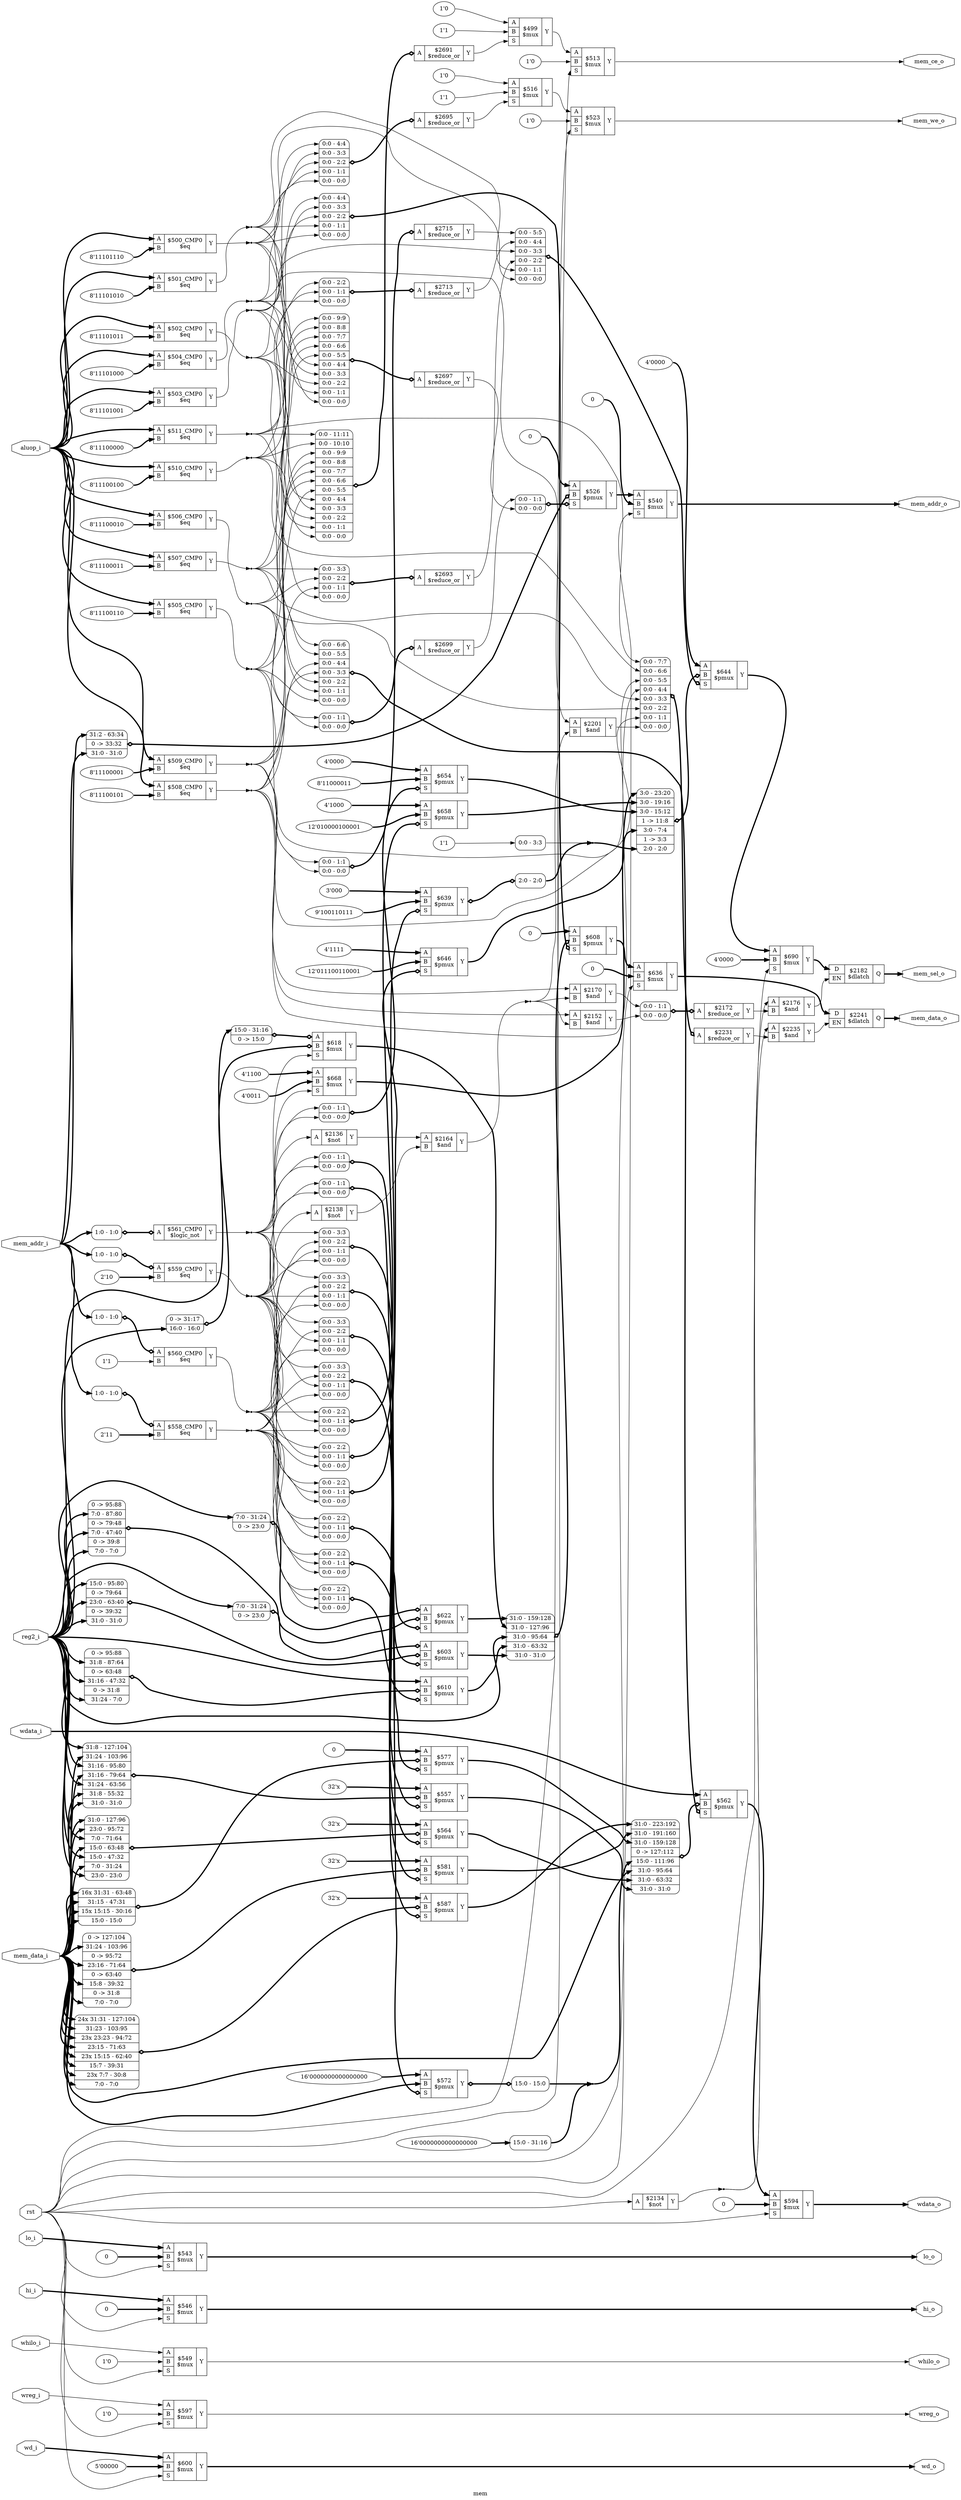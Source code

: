 digraph "mem" {
label="mem";
rankdir="LR";
remincross=true;
n58 [ shape=octagon, label="aluop_i", color="black", fontcolor="black" ];
n59 [ shape=octagon, label="hi_i", color="black", fontcolor="black" ];
n60 [ shape=octagon, label="hi_o", color="black", fontcolor="black" ];
n61 [ shape=octagon, label="lo_i", color="black", fontcolor="black" ];
n62 [ shape=octagon, label="lo_o", color="black", fontcolor="black" ];
n63 [ shape=octagon, label="mem_addr_i", color="black", fontcolor="black" ];
n64 [ shape=octagon, label="mem_addr_o", color="black", fontcolor="black" ];
n65 [ shape=octagon, label="mem_ce_o", color="black", fontcolor="black" ];
n66 [ shape=octagon, label="mem_data_i", color="black", fontcolor="black" ];
n67 [ shape=octagon, label="mem_data_o", color="black", fontcolor="black" ];
n68 [ shape=octagon, label="mem_sel_o", color="black", fontcolor="black" ];
n69 [ shape=octagon, label="mem_we_o", color="black", fontcolor="black" ];
n70 [ shape=octagon, label="reg2_i", color="black", fontcolor="black" ];
n71 [ shape=octagon, label="rst", color="black", fontcolor="black" ];
n72 [ shape=octagon, label="wd_i", color="black", fontcolor="black" ];
n73 [ shape=octagon, label="wd_o", color="black", fontcolor="black" ];
n74 [ shape=octagon, label="wdata_i", color="black", fontcolor="black" ];
n75 [ shape=octagon, label="wdata_o", color="black", fontcolor="black" ];
n76 [ shape=octagon, label="whilo_i", color="black", fontcolor="black" ];
n77 [ shape=octagon, label="whilo_o", color="black", fontcolor="black" ];
n78 [ shape=octagon, label="wreg_i", color="black", fontcolor="black" ];
n79 [ shape=octagon, label="wreg_o", color="black", fontcolor="black" ];
{ rank="source"; n58; n59; n61; n63; n66; n70; n71; n72; n74; n76; n78;}
{ rank="sink"; n60; n62; n64; n65; n67; n68; n69; n73; n75; n77; n79;}
c82 [ shape=record, label="{{<p80> A}|$2691\n$reduce_or|{<p81> Y}}" ];
x0 [ shape=record, style=rounded, label="<s11> 0:0 - 11:11 |<s10> 0:0 - 10:10 |<s9> 0:0 - 9:9 |<s8> 0:0 - 8:8 |<s7> 0:0 - 7:7 |<s6> 0:0 - 6:6 |<s5> 0:0 - 5:5 |<s4> 0:0 - 4:4 |<s3> 0:0 - 3:3 |<s2> 0:0 - 2:2 |<s1> 0:0 - 1:1 |<s0> 0:0 - 0:0 " ];
x0:e -> c82:p80:w [arrowhead=odiamond, arrowtail=odiamond, dir=both, color="black", style="setlinewidth(3)", label=""];
c83 [ shape=record, label="{{<p80> A}|$2693\n$reduce_or|{<p81> Y}}" ];
x1 [ shape=record, style=rounded, label="<s3> 0:0 - 3:3 |<s2> 0:0 - 2:2 |<s1> 0:0 - 1:1 |<s0> 0:0 - 0:0 " ];
x1:e -> c83:p80:w [arrowhead=odiamond, arrowtail=odiamond, dir=both, color="black", style="setlinewidth(3)", label=""];
c84 [ shape=record, label="{{<p80> A}|$2695\n$reduce_or|{<p81> Y}}" ];
x2 [ shape=record, style=rounded, label="<s4> 0:0 - 4:4 |<s3> 0:0 - 3:3 |<s2> 0:0 - 2:2 |<s1> 0:0 - 1:1 |<s0> 0:0 - 0:0 " ];
x2:e -> c84:p80:w [arrowhead=odiamond, arrowtail=odiamond, dir=both, color="black", style="setlinewidth(3)", label=""];
c85 [ shape=record, label="{{<p80> A}|$2697\n$reduce_or|{<p81> Y}}" ];
x3 [ shape=record, style=rounded, label="<s9> 0:0 - 9:9 |<s8> 0:0 - 8:8 |<s7> 0:0 - 7:7 |<s6> 0:0 - 6:6 |<s5> 0:0 - 5:5 |<s4> 0:0 - 4:4 |<s3> 0:0 - 3:3 |<s2> 0:0 - 2:2 |<s1> 0:0 - 1:1 |<s0> 0:0 - 0:0 " ];
x3:e -> c85:p80:w [arrowhead=odiamond, arrowtail=odiamond, dir=both, color="black", style="setlinewidth(3)", label=""];
c86 [ shape=record, label="{{<p80> A}|$2699\n$reduce_or|{<p81> Y}}" ];
x4 [ shape=record, style=rounded, label="<s1> 0:0 - 1:1 |<s0> 0:0 - 0:0 " ];
x4:e -> c86:p80:w [arrowhead=odiamond, arrowtail=odiamond, dir=both, color="black", style="setlinewidth(3)", label=""];
c87 [ shape=record, label="{{<p80> A}|$2713\n$reduce_or|{<p81> Y}}" ];
x5 [ shape=record, style=rounded, label="<s2> 0:0 - 2:2 |<s1> 0:0 - 1:1 |<s0> 0:0 - 0:0 " ];
x5:e -> c87:p80:w [arrowhead=odiamond, arrowtail=odiamond, dir=both, color="black", style="setlinewidth(3)", label=""];
c88 [ shape=record, label="{{<p80> A}|$2715\n$reduce_or|{<p81> Y}}" ];
x6 [ shape=record, style=rounded, label="<s1> 0:0 - 1:1 |<s0> 0:0 - 0:0 " ];
x6:e -> c88:p80:w [arrowhead=odiamond, arrowtail=odiamond, dir=both, color="black", style="setlinewidth(3)", label=""];
c89 [ shape=record, label="{{<p80> A}|$2134\n$not|{<p81> Y}}" ];
c90 [ shape=record, label="{{<p80> A}|$2136\n$not|{<p81> Y}}" ];
c91 [ shape=record, label="{{<p80> A}|$2138\n$not|{<p81> Y}}" ];
c92 [ shape=record, label="{{<p80> A}|$2172\n$reduce_or|{<p81> Y}}" ];
x7 [ shape=record, style=rounded, label="<s1> 0:0 - 1:1 |<s0> 0:0 - 0:0 " ];
x7:e -> c92:p80:w [arrowhead=odiamond, arrowtail=odiamond, dir=both, color="black", style="setlinewidth(3)", label=""];
c93 [ shape=record, label="{{<p80> A}|$2231\n$reduce_or|{<p81> Y}}" ];
x8 [ shape=record, style=rounded, label="<s7> 0:0 - 7:7 |<s6> 0:0 - 6:6 |<s5> 0:0 - 5:5 |<s4> 0:0 - 4:4 |<s3> 0:0 - 3:3 |<s2> 0:0 - 2:2 |<s1> 0:0 - 1:1 |<s0> 0:0 - 0:0 " ];
x8:e -> c93:p80:w [arrowhead=odiamond, arrowtail=odiamond, dir=both, color="black", style="setlinewidth(3)", label=""];
c95 [ shape=record, label="{{<p80> A|<p94> B}|$2152\n$and|{<p81> Y}}" ];
c96 [ shape=record, label="{{<p80> A|<p94> B}|$2164\n$and|{<p81> Y}}" ];
c97 [ shape=record, label="{{<p80> A|<p94> B}|$2170\n$and|{<p81> Y}}" ];
c98 [ shape=record, label="{{<p80> A|<p94> B}|$2176\n$and|{<p81> Y}}" ];
c99 [ shape=record, label="{{<p80> A|<p94> B}|$2201\n$and|{<p81> Y}}" ];
c100 [ shape=record, label="{{<p80> A|<p94> B}|$2235\n$and|{<p81> Y}}" ];
c104 [ shape=record, label="{{<p101> D|<p102> EN}|$2182\n$dlatch|{<p103> Q}}" ];
c105 [ shape=record, label="{{<p101> D|<p102> EN}|$2241\n$dlatch|{<p103> Q}}" ];
v9 [ label="1'0" ];
v10 [ label="1'1" ];
c107 [ shape=record, label="{{<p80> A|<p94> B|<p106> S}|$499\n$mux|{<p81> Y}}" ];
v11 [ label="8'11101110" ];
c108 [ shape=record, label="{{<p80> A|<p94> B}|$500_CMP0\n$eq|{<p81> Y}}" ];
v12 [ label="8'11101010" ];
c109 [ shape=record, label="{{<p80> A|<p94> B}|$501_CMP0\n$eq|{<p81> Y}}" ];
v13 [ label="8'11101011" ];
c110 [ shape=record, label="{{<p80> A|<p94> B}|$502_CMP0\n$eq|{<p81> Y}}" ];
v14 [ label="8'11101001" ];
c111 [ shape=record, label="{{<p80> A|<p94> B}|$503_CMP0\n$eq|{<p81> Y}}" ];
v15 [ label="8'11101000" ];
c112 [ shape=record, label="{{<p80> A|<p94> B}|$504_CMP0\n$eq|{<p81> Y}}" ];
v16 [ label="8'11100110" ];
c113 [ shape=record, label="{{<p80> A|<p94> B}|$505_CMP0\n$eq|{<p81> Y}}" ];
v17 [ label="8'11100010" ];
c114 [ shape=record, label="{{<p80> A|<p94> B}|$506_CMP0\n$eq|{<p81> Y}}" ];
v18 [ label="8'11100011" ];
c115 [ shape=record, label="{{<p80> A|<p94> B}|$507_CMP0\n$eq|{<p81> Y}}" ];
v19 [ label="8'11100101" ];
c116 [ shape=record, label="{{<p80> A|<p94> B}|$508_CMP0\n$eq|{<p81> Y}}" ];
v20 [ label="8'11100001" ];
c117 [ shape=record, label="{{<p80> A|<p94> B}|$509_CMP0\n$eq|{<p81> Y}}" ];
v21 [ label="8'11100100" ];
c118 [ shape=record, label="{{<p80> A|<p94> B}|$510_CMP0\n$eq|{<p81> Y}}" ];
v22 [ label="8'11100000" ];
c119 [ shape=record, label="{{<p80> A|<p94> B}|$511_CMP0\n$eq|{<p81> Y}}" ];
v23 [ label="1'0" ];
c120 [ shape=record, label="{{<p80> A|<p94> B|<p106> S}|$513\n$mux|{<p81> Y}}" ];
v24 [ label="1'0" ];
v25 [ label="1'1" ];
c121 [ shape=record, label="{{<p80> A|<p94> B|<p106> S}|$516\n$mux|{<p81> Y}}" ];
v26 [ label="1'0" ];
c122 [ shape=record, label="{{<p80> A|<p94> B|<p106> S}|$523\n$mux|{<p81> Y}}" ];
v27 [ label="0" ];
c123 [ shape=record, label="{{<p80> A|<p94> B|<p106> S}|$526\n$pmux|{<p81> Y}}" ];
x28 [ shape=record, style=rounded, label="<s2> 31:2 - 63:34 |0 -&gt; 33:32 |<s0> 31:0 - 31:0 " ];
x28:e -> c123:p94:w [arrowhead=odiamond, arrowtail=odiamond, dir=both, color="black", style="setlinewidth(3)", label=""];
x29 [ shape=record, style=rounded, label="<s1> 0:0 - 1:1 |<s0> 0:0 - 0:0 " ];
x29:e -> c123:p106:w [arrowhead=odiamond, arrowtail=odiamond, dir=both, color="black", style="setlinewidth(3)", label=""];
v30 [ label="0" ];
c124 [ shape=record, label="{{<p80> A|<p94> B|<p106> S}|$540\n$mux|{<p81> Y}}" ];
v31 [ label="0" ];
c125 [ shape=record, label="{{<p80> A|<p94> B|<p106> S}|$543\n$mux|{<p81> Y}}" ];
v32 [ label="0" ];
c126 [ shape=record, label="{{<p80> A|<p94> B|<p106> S}|$546\n$mux|{<p81> Y}}" ];
v33 [ label="1'0" ];
c127 [ shape=record, label="{{<p80> A|<p94> B|<p106> S}|$549\n$mux|{<p81> Y}}" ];
v34 [ label="32'x" ];
c128 [ shape=record, label="{{<p80> A|<p94> B|<p106> S}|$557\n$pmux|{<p81> Y}}" ];
x35 [ shape=record, style=rounded, label="<s6> 31:8 - 127:104 |<s5> 31:24 - 103:96 |<s4> 31:16 - 95:80 |<s3> 31:16 - 79:64 |<s2> 31:24 - 63:56 |<s1> 31:8 - 55:32 |<s0> 31:0 - 31:0 " ];
x35:e -> c128:p94:w [arrowhead=odiamond, arrowtail=odiamond, dir=both, color="black", style="setlinewidth(3)", label=""];
x36 [ shape=record, style=rounded, label="<s3> 0:0 - 3:3 |<s2> 0:0 - 2:2 |<s1> 0:0 - 1:1 |<s0> 0:0 - 0:0 " ];
x36:e -> c128:p106:w [arrowhead=odiamond, arrowtail=odiamond, dir=both, color="black", style="setlinewidth(3)", label=""];
v38 [ label="2'11" ];
c129 [ shape=record, label="{{<p80> A|<p94> B}|$558_CMP0\n$eq|{<p81> Y}}" ];
x37 [ shape=record, style=rounded, label="<s0> 1:0 - 1:0 " ];
x37:e -> c129:p80:w [arrowhead=odiamond, arrowtail=odiamond, dir=both, color="black", style="setlinewidth(3)", label=""];
v40 [ label="2'10" ];
c130 [ shape=record, label="{{<p80> A|<p94> B}|$559_CMP0\n$eq|{<p81> Y}}" ];
x39 [ shape=record, style=rounded, label="<s0> 1:0 - 1:0 " ];
x39:e -> c130:p80:w [arrowhead=odiamond, arrowtail=odiamond, dir=both, color="black", style="setlinewidth(3)", label=""];
v42 [ label="1'1" ];
c131 [ shape=record, label="{{<p80> A|<p94> B}|$560_CMP0\n$eq|{<p81> Y}}" ];
x41 [ shape=record, style=rounded, label="<s0> 1:0 - 1:0 " ];
x41:e -> c131:p80:w [arrowhead=odiamond, arrowtail=odiamond, dir=both, color="black", style="setlinewidth(3)", label=""];
c132 [ shape=record, label="{{<p80> A}|$561_CMP0\n$logic_not|{<p81> Y}}" ];
x43 [ shape=record, style=rounded, label="<s0> 1:0 - 1:0 " ];
x43:e -> c132:p80:w [arrowhead=odiamond, arrowtail=odiamond, dir=both, color="black", style="setlinewidth(3)", label=""];
c133 [ shape=record, label="{{<p80> A|<p94> B|<p106> S}|$562\n$pmux|{<p81> Y}}" ];
x44 [ shape=record, style=rounded, label="<s7> 31:0 - 223:192 |<s6> 31:0 - 191:160 |<s5> 31:0 - 159:128 |0 -&gt; 127:112 |<s3> 15:0 - 111:96 |<s2> 31:0 - 95:64 |<s1> 31:0 - 63:32 |<s0> 31:0 - 31:0 " ];
x44:e -> c133:p94:w [arrowhead=odiamond, arrowtail=odiamond, dir=both, color="black", style="setlinewidth(3)", label=""];
x45 [ shape=record, style=rounded, label="<s6> 0:0 - 6:6 |<s5> 0:0 - 5:5 |<s4> 0:0 - 4:4 |<s3> 0:0 - 3:3 |<s2> 0:0 - 2:2 |<s1> 0:0 - 1:1 |<s0> 0:0 - 0:0 " ];
x45:e -> c133:p106:w [arrowhead=odiamond, arrowtail=odiamond, dir=both, color="black", style="setlinewidth(3)", label=""];
v46 [ label="32'x" ];
c134 [ shape=record, label="{{<p80> A|<p94> B|<p106> S}|$564\n$pmux|{<p81> Y}}" ];
x47 [ shape=record, style=rounded, label="<s6> 31:0 - 127:96 |<s5> 23:0 - 95:72 |<s4> 7:0 - 71:64 |<s3> 15:0 - 63:48 |<s2> 15:0 - 47:32 |<s1> 7:0 - 31:24 |<s0> 23:0 - 23:0 " ];
x47:e -> c134:p94:w [arrowhead=odiamond, arrowtail=odiamond, dir=both, color="black", style="setlinewidth(3)", label=""];
x48 [ shape=record, style=rounded, label="<s3> 0:0 - 3:3 |<s2> 0:0 - 2:2 |<s1> 0:0 - 1:1 |<s0> 0:0 - 0:0 " ];
x48:e -> c134:p106:w [arrowhead=odiamond, arrowtail=odiamond, dir=both, color="black", style="setlinewidth(3)", label=""];
v49 [ label="16'0000000000000000" ];
c135 [ shape=record, label="{{<p80> A|<p94> B|<p106> S}|$572\n$pmux|{<p81> Y}}" ];
x50 [ shape=record, style=rounded, label="<s1> 0:0 - 1:1 |<s0> 0:0 - 0:0 " ];
x50:e -> c135:p106:w [arrowhead=odiamond, arrowtail=odiamond, dir=both, color="black", style="setlinewidth(3)", label=""];
x51 [ shape=record, style=rounded, label="<s0> 15:0 - 15:0 " ];
c135:p81:e -> x51:w [arrowhead=odiamond, arrowtail=odiamond, dir=both, color="black", style="setlinewidth(3)", label=""];
v52 [ label="0" ];
c136 [ shape=record, label="{{<p80> A|<p94> B|<p106> S}|$577\n$pmux|{<p81> Y}}" ];
x53 [ shape=record, style=rounded, label="<s32> 16x 31:31 - 63:48 |<s16> 31:15 - 47:31 |<s15> 15x 15:15 - 30:16 |<s0> 15:0 - 15:0 " ];
x53:e -> c136:p94:w [arrowhead=odiamond, arrowtail=odiamond, dir=both, color="black", style="setlinewidth(3)", label=""];
x54 [ shape=record, style=rounded, label="<s1> 0:0 - 1:1 |<s0> 0:0 - 0:0 " ];
x54:e -> c136:p106:w [arrowhead=odiamond, arrowtail=odiamond, dir=both, color="black", style="setlinewidth(3)", label=""];
v55 [ label="32'x" ];
c137 [ shape=record, label="{{<p80> A|<p94> B|<p106> S}|$581\n$pmux|{<p81> Y}}" ];
x56 [ shape=record, style=rounded, label="0 -&gt; 127:104 |<s6> 31:24 - 103:96 |0 -&gt; 95:72 |<s4> 23:16 - 71:64 |0 -&gt; 63:40 |<s2> 15:8 - 39:32 |0 -&gt; 31:8 |<s0> 7:0 - 7:0 " ];
x56:e -> c137:p94:w [arrowhead=odiamond, arrowtail=odiamond, dir=both, color="black", style="setlinewidth(3)", label=""];
x57 [ shape=record, style=rounded, label="<s3> 0:0 - 3:3 |<s2> 0:0 - 2:2 |<s1> 0:0 - 1:1 |<s0> 0:0 - 0:0 " ];
x57:e -> c137:p106:w [arrowhead=odiamond, arrowtail=odiamond, dir=both, color="black", style="setlinewidth(3)", label=""];
v58 [ label="32'x" ];
c138 [ shape=record, label="{{<p80> A|<p94> B|<p106> S}|$587\n$pmux|{<p81> Y}}" ];
x59 [ shape=record, style=rounded, label="<s96> 24x 31:31 - 127:104 |<s72> 31:23 - 103:95 |<s71> 23x 23:23 - 94:72 |<s48> 23:15 - 71:63 |<s47> 23x 15:15 - 62:40 |<s24> 15:7 - 39:31 |<s23> 23x 7:7 - 30:8 |<s0> 7:0 - 7:0 " ];
x59:e -> c138:p94:w [arrowhead=odiamond, arrowtail=odiamond, dir=both, color="black", style="setlinewidth(3)", label=""];
x60 [ shape=record, style=rounded, label="<s3> 0:0 - 3:3 |<s2> 0:0 - 2:2 |<s1> 0:0 - 1:1 |<s0> 0:0 - 0:0 " ];
x60:e -> c138:p106:w [arrowhead=odiamond, arrowtail=odiamond, dir=both, color="black", style="setlinewidth(3)", label=""];
v61 [ label="0" ];
c139 [ shape=record, label="{{<p80> A|<p94> B|<p106> S}|$594\n$mux|{<p81> Y}}" ];
v62 [ label="1'0" ];
c140 [ shape=record, label="{{<p80> A|<p94> B|<p106> S}|$597\n$mux|{<p81> Y}}" ];
v63 [ label="5'00000" ];
c141 [ shape=record, label="{{<p80> A|<p94> B|<p106> S}|$600\n$mux|{<p81> Y}}" ];
c142 [ shape=record, label="{{<p80> A|<p94> B|<p106> S}|$603\n$pmux|{<p81> Y}}" ];
x64 [ shape=record, style=rounded, label="<s1> 7:0 - 31:24 |0 -&gt; 23:0 " ];
x64:e -> c142:p80:w [arrowhead=odiamond, arrowtail=odiamond, dir=both, color="black", style="setlinewidth(3)", label=""];
x65 [ shape=record, style=rounded, label="<s4> 15:0 - 95:80 |0 -&gt; 79:64 |<s2> 23:0 - 63:40 |0 -&gt; 39:32 |<s0> 31:0 - 31:0 " ];
x65:e -> c142:p94:w [arrowhead=odiamond, arrowtail=odiamond, dir=both, color="black", style="setlinewidth(3)", label=""];
x66 [ shape=record, style=rounded, label="<s2> 0:0 - 2:2 |<s1> 0:0 - 1:1 |<s0> 0:0 - 0:0 " ];
x66:e -> c142:p106:w [arrowhead=odiamond, arrowtail=odiamond, dir=both, color="black", style="setlinewidth(3)", label=""];
v67 [ label="0" ];
c143 [ shape=record, label="{{<p80> A|<p94> B|<p106> S}|$608\n$pmux|{<p81> Y}}" ];
x68 [ shape=record, style=rounded, label="<s4> 31:0 - 159:128 |<s3> 31:0 - 127:96 |<s2> 31:0 - 95:64 |<s1> 31:0 - 63:32 |<s0> 31:0 - 31:0 " ];
x68:e -> c143:p94:w [arrowhead=odiamond, arrowtail=odiamond, dir=both, color="black", style="setlinewidth(3)", label=""];
x69 [ shape=record, style=rounded, label="<s4> 0:0 - 4:4 |<s3> 0:0 - 3:3 |<s2> 0:0 - 2:2 |<s1> 0:0 - 1:1 |<s0> 0:0 - 0:0 " ];
x69:e -> c143:p106:w [arrowhead=odiamond, arrowtail=odiamond, dir=both, color="black", style="setlinewidth(3)", label=""];
c144 [ shape=record, label="{{<p80> A|<p94> B|<p106> S}|$610\n$pmux|{<p81> Y}}" ];
x70 [ shape=record, style=rounded, label="0 -&gt; 95:88 |<s4> 31:8 - 87:64 |0 -&gt; 63:48 |<s2> 31:16 - 47:32 |0 -&gt; 31:8 |<s0> 31:24 - 7:0 " ];
x70:e -> c144:p94:w [arrowhead=odiamond, arrowtail=odiamond, dir=both, color="black", style="setlinewidth(3)", label=""];
x71 [ shape=record, style=rounded, label="<s2> 0:0 - 2:2 |<s1> 0:0 - 1:1 |<s0> 0:0 - 0:0 " ];
x71:e -> c144:p106:w [arrowhead=odiamond, arrowtail=odiamond, dir=both, color="black", style="setlinewidth(3)", label=""];
c145 [ shape=record, label="{{<p80> A|<p94> B|<p106> S}|$618\n$mux|{<p81> Y}}" ];
x72 [ shape=record, style=rounded, label="<s1> 15:0 - 31:16 |0 -&gt; 15:0 " ];
x72:e -> c145:p80:w [arrowhead=odiamond, arrowtail=odiamond, dir=both, color="black", style="setlinewidth(3)", label=""];
x73 [ shape=record, style=rounded, label="0 -&gt; 31:17 |<s0> 16:0 - 16:0 " ];
x73:e -> c145:p94:w [arrowhead=odiamond, arrowtail=odiamond, dir=both, color="black", style="setlinewidth(3)", label=""];
c146 [ shape=record, label="{{<p80> A|<p94> B|<p106> S}|$622\n$pmux|{<p81> Y}}" ];
x74 [ shape=record, style=rounded, label="<s1> 7:0 - 31:24 |0 -&gt; 23:0 " ];
x74:e -> c146:p80:w [arrowhead=odiamond, arrowtail=odiamond, dir=both, color="black", style="setlinewidth(3)", label=""];
x75 [ shape=record, style=rounded, label="0 -&gt; 95:88 |<s4> 7:0 - 87:80 |0 -&gt; 79:48 |<s2> 7:0 - 47:40 |0 -&gt; 39:8 |<s0> 7:0 - 7:0 " ];
x75:e -> c146:p94:w [arrowhead=odiamond, arrowtail=odiamond, dir=both, color="black", style="setlinewidth(3)", label=""];
x76 [ shape=record, style=rounded, label="<s2> 0:0 - 2:2 |<s1> 0:0 - 1:1 |<s0> 0:0 - 0:0 " ];
x76:e -> c146:p106:w [arrowhead=odiamond, arrowtail=odiamond, dir=both, color="black", style="setlinewidth(3)", label=""];
v77 [ label="0" ];
c147 [ shape=record, label="{{<p80> A|<p94> B|<p106> S}|$636\n$mux|{<p81> Y}}" ];
v78 [ label="3'000" ];
v79 [ label="9'100110111" ];
c148 [ shape=record, label="{{<p80> A|<p94> B|<p106> S}|$639\n$pmux|{<p81> Y}}" ];
x80 [ shape=record, style=rounded, label="<s2> 0:0 - 2:2 |<s1> 0:0 - 1:1 |<s0> 0:0 - 0:0 " ];
x80:e -> c148:p106:w [arrowhead=odiamond, arrowtail=odiamond, dir=both, color="black", style="setlinewidth(3)", label=""];
x81 [ shape=record, style=rounded, label="<s0> 2:0 - 2:0 " ];
c148:p81:e -> x81:w [arrowhead=odiamond, arrowtail=odiamond, dir=both, color="black", style="setlinewidth(3)", label=""];
v82 [ label="4'0000" ];
c149 [ shape=record, label="{{<p80> A|<p94> B|<p106> S}|$644\n$pmux|{<p81> Y}}" ];
x83 [ shape=record, style=rounded, label="<s6> 3:0 - 23:20 |<s5> 3:0 - 19:16 |<s4> 3:0 - 15:12 |1 -&gt; 11:8 |<s2> 3:0 - 7:4 |1 -&gt; 3:3 |<s0> 2:0 - 2:0 " ];
x83:e -> c149:p94:w [arrowhead=odiamond, arrowtail=odiamond, dir=both, color="black", style="setlinewidth(3)", label=""];
x84 [ shape=record, style=rounded, label="<s5> 0:0 - 5:5 |<s4> 0:0 - 4:4 |<s3> 0:0 - 3:3 |<s2> 0:0 - 2:2 |<s1> 0:0 - 1:1 |<s0> 0:0 - 0:0 " ];
x84:e -> c149:p106:w [arrowhead=odiamond, arrowtail=odiamond, dir=both, color="black", style="setlinewidth(3)", label=""];
v85 [ label="4'1111" ];
v86 [ label="12'011100110001" ];
c150 [ shape=record, label="{{<p80> A|<p94> B|<p106> S}|$646\n$pmux|{<p81> Y}}" ];
x87 [ shape=record, style=rounded, label="<s2> 0:0 - 2:2 |<s1> 0:0 - 1:1 |<s0> 0:0 - 0:0 " ];
x87:e -> c150:p106:w [arrowhead=odiamond, arrowtail=odiamond, dir=both, color="black", style="setlinewidth(3)", label=""];
v88 [ label="4'0000" ];
v89 [ label="8'11000011" ];
c151 [ shape=record, label="{{<p80> A|<p94> B|<p106> S}|$654\n$pmux|{<p81> Y}}" ];
x90 [ shape=record, style=rounded, label="<s1> 0:0 - 1:1 |<s0> 0:0 - 0:0 " ];
x90:e -> c151:p106:w [arrowhead=odiamond, arrowtail=odiamond, dir=both, color="black", style="setlinewidth(3)", label=""];
v91 [ label="4'1000" ];
v92 [ label="12'010000100001" ];
c152 [ shape=record, label="{{<p80> A|<p94> B|<p106> S}|$658\n$pmux|{<p81> Y}}" ];
x93 [ shape=record, style=rounded, label="<s2> 0:0 - 2:2 |<s1> 0:0 - 1:1 |<s0> 0:0 - 0:0 " ];
x93:e -> c152:p106:w [arrowhead=odiamond, arrowtail=odiamond, dir=both, color="black", style="setlinewidth(3)", label=""];
v94 [ label="4'1100" ];
v95 [ label="4'0011" ];
c153 [ shape=record, label="{{<p80> A|<p94> B|<p106> S}|$668\n$mux|{<p81> Y}}" ];
v96 [ label="4'0000" ];
c154 [ shape=record, label="{{<p80> A|<p94> B|<p106> S}|$690\n$mux|{<p81> Y}}" ];
v97 [ label="16'0000000000000000" ];
x98 [ shape=record, style=rounded, label="<s0> 15:0 - 31:16 " ];
v99 [ label="1'1" ];
x100 [ shape=record, style=rounded, label="<s0> 0:0 - 3:3 " ];
c147:p81:e -> c105:p101:w [color="black", style="setlinewidth(3)", label=""];
n10 [ shape=point ];
c89:p81:e -> n10:w [color="black", label=""];
n10:e -> c100:p80:w [color="black", label=""];
n10:e -> c98:p80:w [color="black", label=""];
c90:p81:e -> c96:p80:w [color="black", label=""];
c91:p81:e -> c96:p94:w [color="black", label=""];
n13 [ shape=point ];
c96:p81:e -> n13:w [color="black", label=""];
n13:e -> c95:p94:w [color="black", label=""];
n13:e -> c97:p94:w [color="black", label=""];
n13:e -> c99:p94:w [color="black", label=""];
c92:p81:e -> c98:p94:w [color="black", label=""];
c98:p81:e -> c104:p102:w [color="black", label=""];
c93:p81:e -> c100:p94:w [color="black", label=""];
c100:p81:e -> c105:p102:w [color="black", label=""];
c95:p81:e -> x7:s0:w [color="black", label=""];
c97:p81:e -> x7:s1:w [color="black", label=""];
c154:p81:e -> c104:p101:w [color="black", style="setlinewidth(3)", label=""];
c99:p81:e -> x8:s0:w [color="black", label=""];
n21 [ shape=point ];
c113:p81:e -> n21:w [color="black", label=""];
n21:e -> x0:s5:w [color="black", label=""];
n21:e -> x1:s1:w [color="black", label=""];
n21:e -> x45:s0:w [color="black", label=""];
n21:e -> x4:s0:w [color="black", label=""];
n21:e -> x8:s1:w [color="black", label=""];
n22 [ shape=point ];
c114:p81:e -> n22:w [color="black", label=""];
n22:e -> x0:s6:w [color="black", label=""];
n22:e -> x1:s2:w [color="black", label=""];
n22:e -> x45:s1:w [color="black", label=""];
n22:e -> x4:s1:w [color="black", label=""];
n22:e -> x8:s2:w [color="black", label=""];
n23 [ shape=point ];
c115:p81:e -> n23:w [color="black", label=""];
n23:e -> x0:s7:w [color="black", label=""];
n23:e -> x1:s3:w [color="black", label=""];
n23:e -> x3:s5:w [color="black", label=""];
n23:e -> x45:s2:w [color="black", label=""];
n23:e -> x8:s3:w [color="black", label=""];
n24 [ shape=point ];
c116:p81:e -> n24:w [color="black", label=""];
n24:e -> c95:p80:w [color="black", label=""];
n24:e -> x0:s8:w [color="black", label=""];
n24:e -> x3:s6:w [color="black", label=""];
n24:e -> x45:s3:w [color="black", label=""];
n24:e -> x6:s0:w [color="black", label=""];
n24:e -> x8:s4:w [color="black", label=""];
n25 [ shape=point ];
c117:p81:e -> n25:w [color="black", label=""];
n25:e -> c97:p80:w [color="black", label=""];
n25:e -> x0:s9:w [color="black", label=""];
n25:e -> x3:s7:w [color="black", label=""];
n25:e -> x45:s4:w [color="black", label=""];
n25:e -> x6:s1:w [color="black", label=""];
n25:e -> x8:s5:w [color="black", label=""];
n26 [ shape=point ];
c118:p81:e -> n26:w [color="black", label=""];
n26:e -> x0:s10:w [color="black", label=""];
n26:e -> x3:s8:w [color="black", label=""];
n26:e -> x45:s5:w [color="black", label=""];
n26:e -> x5:s1:w [color="black", label=""];
n26:e -> x8:s6:w [color="black", label=""];
n27 [ shape=point ];
c119:p81:e -> n27:w [color="black", label=""];
n27:e -> x0:s11:w [color="black", label=""];
n27:e -> x3:s9:w [color="black", label=""];
n27:e -> x45:s6:w [color="black", label=""];
n27:e -> x5:s2:w [color="black", label=""];
n27:e -> x8:s7:w [color="black", label=""];
n28 [ shape=point ];
x51:s0:e -> n28:w [color="black", style="setlinewidth(3)", label=""];
x98:s0:e -> n28:w [color="black", style="setlinewidth(3)", label=""];
n28:e -> x44:s3:w [color="black", style="setlinewidth(3)", label=""];
n29 [ shape=point ];
x100:s0:e -> n29:w [color="black", label=""];
x81:s0:e -> n29:w [color="black", style="setlinewidth(3)", label=""];
n29:e -> x83:s0:w [color="black", style="setlinewidth(3)", label=""];
c82:p81:e -> c107:p106:w [color="black", label=""];
c107:p81:e -> c120:p80:w [color="black", label=""];
n31 [ shape=point ];
c108:p81:e -> n31:w [color="black", label=""];
n31:e -> x0:s0:w [color="black", label=""];
n31:e -> x2:s0:w [color="black", label=""];
n31:e -> x3:s0:w [color="black", label=""];
n31:e -> x69:s0:w [color="black", label=""];
n31:e -> x84:s0:w [color="black", label=""];
n32 [ shape=point ];
c109:p81:e -> n32:w [color="black", label=""];
n32:e -> x0:s1:w [color="black", label=""];
n32:e -> x2:s1:w [color="black", label=""];
n32:e -> x3:s1:w [color="black", label=""];
n32:e -> x69:s1:w [color="black", label=""];
n32:e -> x84:s1:w [color="black", label=""];
n33 [ shape=point ];
c110:p81:e -> n33:w [color="black", label=""];
n33:e -> x0:s2:w [color="black", label=""];
n33:e -> x1:s0:w [color="black", label=""];
n33:e -> x2:s2:w [color="black", label=""];
n33:e -> x3:s2:w [color="black", label=""];
n33:e -> x69:s2:w [color="black", label=""];
n34 [ shape=point ];
c111:p81:e -> n34:w [color="black", label=""];
n34:e -> c99:p80:w [color="black", label=""];
n34:e -> x0:s3:w [color="black", label=""];
n34:e -> x2:s3:w [color="black", label=""];
n34:e -> x3:s3:w [color="black", label=""];
n34:e -> x69:s3:w [color="black", label=""];
n34:e -> x84:s3:w [color="black", label=""];
n35 [ shape=point ];
c112:p81:e -> n35:w [color="black", label=""];
n35:e -> x0:s4:w [color="black", label=""];
n35:e -> x2:s4:w [color="black", label=""];
n35:e -> x3:s4:w [color="black", label=""];
n35:e -> x5:s0:w [color="black", label=""];
n35:e -> x69:s4:w [color="black", label=""];
c121:p81:e -> c122:p80:w [color="black", label=""];
c123:p81:e -> c124:p80:w [color="black", style="setlinewidth(3)", label=""];
c128:p81:e -> x44:s0:w [color="black", style="setlinewidth(3)", label=""];
n39 [ shape=point ];
c129:p81:e -> n39:w [color="black", label=""];
n39:e -> x36:s0:w [color="black", label=""];
n39:e -> x48:s0:w [color="black", label=""];
n39:e -> x57:s0:w [color="black", label=""];
n39:e -> x60:s0:w [color="black", label=""];
n39:e -> x66:s0:w [color="black", label=""];
n39:e -> x71:s0:w [color="black", label=""];
n39:e -> x76:s0:w [color="black", label=""];
n39:e -> x80:s0:w [color="black", label=""];
n39:e -> x87:s0:w [color="black", label=""];
n39:e -> x93:s0:w [color="black", label=""];
c83:p81:e -> x84:s2:w [color="black", label=""];
n40 [ shape=point ];
c130:p81:e -> n40:w [color="black", label=""];
n40:e -> c145:p106:w [color="black", label=""];
n40:e -> c153:p106:w [color="black", label=""];
n40:e -> c91:p80:w [color="black", label=""];
n40:e -> x36:s1:w [color="black", label=""];
n40:e -> x48:s1:w [color="black", label=""];
n40:e -> x50:s0:w [color="black", label=""];
n40:e -> x54:s0:w [color="black", label=""];
n40:e -> x57:s1:w [color="black", label=""];
n40:e -> x60:s1:w [color="black", label=""];
n40:e -> x66:s1:w [color="black", label=""];
n40:e -> x71:s1:w [color="black", label=""];
n40:e -> x76:s1:w [color="black", label=""];
n40:e -> x80:s1:w [color="black", label=""];
n40:e -> x87:s1:w [color="black", label=""];
n40:e -> x90:s0:w [color="black", label=""];
n40:e -> x93:s1:w [color="black", label=""];
n41 [ shape=point ];
c131:p81:e -> n41:w [color="black", label=""];
n41:e -> x36:s2:w [color="black", label=""];
n41:e -> x48:s2:w [color="black", label=""];
n41:e -> x57:s2:w [color="black", label=""];
n41:e -> x60:s2:w [color="black", label=""];
n41:e -> x66:s2:w [color="black", label=""];
n41:e -> x71:s2:w [color="black", label=""];
n41:e -> x76:s2:w [color="black", label=""];
n41:e -> x80:s2:w [color="black", label=""];
n41:e -> x87:s2:w [color="black", label=""];
n41:e -> x93:s2:w [color="black", label=""];
n42 [ shape=point ];
c132:p81:e -> n42:w [color="black", label=""];
n42:e -> c90:p80:w [color="black", label=""];
n42:e -> x36:s3:w [color="black", label=""];
n42:e -> x48:s3:w [color="black", label=""];
n42:e -> x50:s1:w [color="black", label=""];
n42:e -> x54:s1:w [color="black", label=""];
n42:e -> x57:s3:w [color="black", label=""];
n42:e -> x60:s3:w [color="black", label=""];
n42:e -> x90:s1:w [color="black", label=""];
c133:p81:e -> c139:p80:w [color="black", style="setlinewidth(3)", label=""];
c134:p81:e -> x44:s1:w [color="black", style="setlinewidth(3)", label=""];
c136:p81:e -> x44:s5:w [color="black", style="setlinewidth(3)", label=""];
c137:p81:e -> x44:s6:w [color="black", style="setlinewidth(3)", label=""];
c138:p81:e -> x44:s7:w [color="black", style="setlinewidth(3)", label=""];
c142:p81:e -> x68:s0:w [color="black", style="setlinewidth(3)", label=""];
c143:p81:e -> c147:p80:w [color="black", style="setlinewidth(3)", label=""];
c84:p81:e -> c121:p106:w [color="black", label=""];
c144:p81:e -> x68:s1:w [color="black", style="setlinewidth(3)", label=""];
c145:p81:e -> x68:s3:w [color="black", style="setlinewidth(3)", label=""];
c146:p81:e -> x68:s4:w [color="black", style="setlinewidth(3)", label=""];
c149:p81:e -> c154:p80:w [color="black", style="setlinewidth(3)", label=""];
c150:p81:e -> x83:s2:w [color="black", style="setlinewidth(3)", label=""];
c151:p81:e -> x83:s4:w [color="black", style="setlinewidth(3)", label=""];
c152:p81:e -> x83:s5:w [color="black", style="setlinewidth(3)", label=""];
c153:p81:e -> x83:s6:w [color="black", style="setlinewidth(3)", label=""];
n58:e -> c108:p80:w [color="black", style="setlinewidth(3)", label=""];
n58:e -> c109:p80:w [color="black", style="setlinewidth(3)", label=""];
n58:e -> c110:p80:w [color="black", style="setlinewidth(3)", label=""];
n58:e -> c111:p80:w [color="black", style="setlinewidth(3)", label=""];
n58:e -> c112:p80:w [color="black", style="setlinewidth(3)", label=""];
n58:e -> c113:p80:w [color="black", style="setlinewidth(3)", label=""];
n58:e -> c114:p80:w [color="black", style="setlinewidth(3)", label=""];
n58:e -> c115:p80:w [color="black", style="setlinewidth(3)", label=""];
n58:e -> c116:p80:w [color="black", style="setlinewidth(3)", label=""];
n58:e -> c117:p80:w [color="black", style="setlinewidth(3)", label=""];
n58:e -> c118:p80:w [color="black", style="setlinewidth(3)", label=""];
n58:e -> c119:p80:w [color="black", style="setlinewidth(3)", label=""];
n59:e -> c126:p80:w [color="black", style="setlinewidth(3)", label=""];
c85:p81:e -> x29:s0:w [color="black", label=""];
c126:p81:e -> n60:w [color="black", style="setlinewidth(3)", label=""];
n61:e -> c125:p80:w [color="black", style="setlinewidth(3)", label=""];
c125:p81:e -> n62:w [color="black", style="setlinewidth(3)", label=""];
n63:e -> x28:s0:w [color="black", style="setlinewidth(3)", label=""];
n63:e -> x28:s2:w [color="black", style="setlinewidth(3)", label=""];
n63:e -> x37:s0:w [color="black", style="setlinewidth(3)", label=""];
n63:e -> x39:s0:w [color="black", style="setlinewidth(3)", label=""];
n63:e -> x41:s0:w [color="black", style="setlinewidth(3)", label=""];
n63:e -> x43:s0:w [color="black", style="setlinewidth(3)", label=""];
c124:p81:e -> n64:w [color="black", style="setlinewidth(3)", label=""];
c120:p81:e -> n65:w [color="black", label=""];
n66:e -> c135:p94:w [color="black", style="setlinewidth(3)", label=""];
n66:e -> x35:s0:w [color="black", style="setlinewidth(3)", label=""];
n66:e -> x35:s1:w [color="black", style="setlinewidth(3)", label=""];
n66:e -> x35:s3:w [color="black", style="setlinewidth(3)", label=""];
n66:e -> x35:s5:w [color="black", style="setlinewidth(3)", label=""];
n66:e -> x44:s2:w [color="black", style="setlinewidth(3)", label=""];
n66:e -> x47:s1:w [color="black", style="setlinewidth(3)", label=""];
n66:e -> x47:s3:w [color="black", style="setlinewidth(3)", label=""];
n66:e -> x47:s5:w [color="black", style="setlinewidth(3)", label=""];
n66:e -> x47:s6:w [color="black", style="setlinewidth(3)", label=""];
n66:e -> x53:s0:w [color="black", style="setlinewidth(3)", label=""];
n66:e -> x53:s15:w [color="black", style="setlinewidth(3)", label=""];
n66:e -> x53:s16:w [color="black", style="setlinewidth(3)", label=""];
n66:e -> x53:s32:w [color="black", style="setlinewidth(3)", label=""];
n66:e -> x56:s0:w [color="black", style="setlinewidth(3)", label=""];
n66:e -> x56:s2:w [color="black", style="setlinewidth(3)", label=""];
n66:e -> x56:s4:w [color="black", style="setlinewidth(3)", label=""];
n66:e -> x56:s6:w [color="black", style="setlinewidth(3)", label=""];
n66:e -> x59:s0:w [color="black", style="setlinewidth(3)", label=""];
n66:e -> x59:s23:w [color="black", style="setlinewidth(3)", label=""];
n66:e -> x59:s24:w [color="black", style="setlinewidth(3)", label=""];
n66:e -> x59:s47:w [color="black", style="setlinewidth(3)", label=""];
n66:e -> x59:s48:w [color="black", style="setlinewidth(3)", label=""];
n66:e -> x59:s71:w [color="black", style="setlinewidth(3)", label=""];
n66:e -> x59:s72:w [color="black", style="setlinewidth(3)", label=""];
n66:e -> x59:s96:w [color="black", style="setlinewidth(3)", label=""];
c105:p103:e -> n67:w [color="black", style="setlinewidth(3)", label=""];
c104:p103:e -> n68:w [color="black", style="setlinewidth(3)", label=""];
c122:p81:e -> n69:w [color="black", label=""];
c86:p81:e -> x29:s1:w [color="black", label=""];
n70:e -> c144:p80:w [color="black", style="setlinewidth(3)", label=""];
n70:e -> x35:s2:w [color="black", style="setlinewidth(3)", label=""];
n70:e -> x35:s4:w [color="black", style="setlinewidth(3)", label=""];
n70:e -> x35:s6:w [color="black", style="setlinewidth(3)", label=""];
n70:e -> x47:s0:w [color="black", style="setlinewidth(3)", label=""];
n70:e -> x47:s2:w [color="black", style="setlinewidth(3)", label=""];
n70:e -> x47:s4:w [color="black", style="setlinewidth(3)", label=""];
n70:e -> x64:s1:w [color="black", style="setlinewidth(3)", label=""];
n70:e -> x65:s0:w [color="black", style="setlinewidth(3)", label=""];
n70:e -> x65:s2:w [color="black", style="setlinewidth(3)", label=""];
n70:e -> x65:s4:w [color="black", style="setlinewidth(3)", label=""];
n70:e -> x68:s2:w [color="black", style="setlinewidth(3)", label=""];
n70:e -> x70:s0:w [color="black", style="setlinewidth(3)", label=""];
n70:e -> x70:s2:w [color="black", style="setlinewidth(3)", label=""];
n70:e -> x70:s4:w [color="black", style="setlinewidth(3)", label=""];
n70:e -> x72:s1:w [color="black", style="setlinewidth(3)", label=""];
n70:e -> x73:s0:w [color="black", style="setlinewidth(3)", label=""];
n70:e -> x74:s1:w [color="black", style="setlinewidth(3)", label=""];
n70:e -> x75:s0:w [color="black", style="setlinewidth(3)", label=""];
n70:e -> x75:s2:w [color="black", style="setlinewidth(3)", label=""];
n70:e -> x75:s4:w [color="black", style="setlinewidth(3)", label=""];
n71:e -> c120:p106:w [color="black", label=""];
n71:e -> c122:p106:w [color="black", label=""];
n71:e -> c124:p106:w [color="black", label=""];
n71:e -> c125:p106:w [color="black", label=""];
n71:e -> c126:p106:w [color="black", label=""];
n71:e -> c127:p106:w [color="black", label=""];
n71:e -> c139:p106:w [color="black", label=""];
n71:e -> c140:p106:w [color="black", label=""];
n71:e -> c141:p106:w [color="black", label=""];
n71:e -> c147:p106:w [color="black", label=""];
n71:e -> c154:p106:w [color="black", label=""];
n71:e -> c89:p80:w [color="black", label=""];
n72:e -> c141:p80:w [color="black", style="setlinewidth(3)", label=""];
c141:p81:e -> n73:w [color="black", style="setlinewidth(3)", label=""];
n74:e -> c133:p80:w [color="black", style="setlinewidth(3)", label=""];
c139:p81:e -> n75:w [color="black", style="setlinewidth(3)", label=""];
n76:e -> c127:p80:w [color="black", label=""];
c127:p81:e -> n77:w [color="black", label=""];
n78:e -> c140:p80:w [color="black", label=""];
c140:p81:e -> n79:w [color="black", label=""];
c87:p81:e -> x84:s4:w [color="black", label=""];
c88:p81:e -> x84:s5:w [color="black", label=""];
v10:e -> c107:p94:w [color="black", label=""];
v11:e -> c108:p94:w [color="black", style="setlinewidth(3)", label=""];
v12:e -> c109:p94:w [color="black", style="setlinewidth(3)", label=""];
v13:e -> c110:p94:w [color="black", style="setlinewidth(3)", label=""];
v14:e -> c111:p94:w [color="black", style="setlinewidth(3)", label=""];
v15:e -> c112:p94:w [color="black", style="setlinewidth(3)", label=""];
v16:e -> c113:p94:w [color="black", style="setlinewidth(3)", label=""];
v17:e -> c114:p94:w [color="black", style="setlinewidth(3)", label=""];
v18:e -> c115:p94:w [color="black", style="setlinewidth(3)", label=""];
v19:e -> c116:p94:w [color="black", style="setlinewidth(3)", label=""];
v20:e -> c117:p94:w [color="black", style="setlinewidth(3)", label=""];
v21:e -> c118:p94:w [color="black", style="setlinewidth(3)", label=""];
v22:e -> c119:p94:w [color="black", style="setlinewidth(3)", label=""];
v23:e -> c120:p94:w [color="black", label=""];
v24:e -> c121:p80:w [color="black", label=""];
v25:e -> c121:p94:w [color="black", label=""];
v26:e -> c122:p94:w [color="black", label=""];
v27:e -> c123:p80:w [color="black", style="setlinewidth(3)", label=""];
v30:e -> c124:p94:w [color="black", style="setlinewidth(3)", label=""];
v31:e -> c125:p94:w [color="black", style="setlinewidth(3)", label=""];
v32:e -> c126:p94:w [color="black", style="setlinewidth(3)", label=""];
v33:e -> c127:p94:w [color="black", label=""];
v34:e -> c128:p80:w [color="black", style="setlinewidth(3)", label=""];
v38:e -> c129:p94:w [color="black", style="setlinewidth(3)", label=""];
v40:e -> c130:p94:w [color="black", style="setlinewidth(3)", label=""];
v42:e -> c131:p94:w [color="black", label=""];
v46:e -> c134:p80:w [color="black", style="setlinewidth(3)", label=""];
v49:e -> c135:p80:w [color="black", style="setlinewidth(3)", label=""];
v52:e -> c136:p80:w [color="black", style="setlinewidth(3)", label=""];
v55:e -> c137:p80:w [color="black", style="setlinewidth(3)", label=""];
v58:e -> c138:p80:w [color="black", style="setlinewidth(3)", label=""];
v61:e -> c139:p94:w [color="black", style="setlinewidth(3)", label=""];
v62:e -> c140:p94:w [color="black", label=""];
v63:e -> c141:p94:w [color="black", style="setlinewidth(3)", label=""];
v67:e -> c143:p80:w [color="black", style="setlinewidth(3)", label=""];
v77:e -> c147:p94:w [color="black", style="setlinewidth(3)", label=""];
v78:e -> c148:p80:w [color="black", style="setlinewidth(3)", label=""];
v79:e -> c148:p94:w [color="black", style="setlinewidth(3)", label=""];
v82:e -> c149:p80:w [color="black", style="setlinewidth(3)", label=""];
v85:e -> c150:p80:w [color="black", style="setlinewidth(3)", label=""];
v86:e -> c150:p94:w [color="black", style="setlinewidth(3)", label=""];
v88:e -> c151:p80:w [color="black", style="setlinewidth(3)", label=""];
v89:e -> c151:p94:w [color="black", style="setlinewidth(3)", label=""];
v9:e -> c107:p80:w [color="black", label=""];
v91:e -> c152:p80:w [color="black", style="setlinewidth(3)", label=""];
v92:e -> c152:p94:w [color="black", style="setlinewidth(3)", label=""];
v94:e -> c153:p80:w [color="black", style="setlinewidth(3)", label=""];
v95:e -> c153:p94:w [color="black", style="setlinewidth(3)", label=""];
v96:e -> c154:p94:w [color="black", style="setlinewidth(3)", label=""];
v97:e -> x98:w [color="black", style="setlinewidth(3)", label=""];
v99:e -> x100:w [color="black", label=""];
}